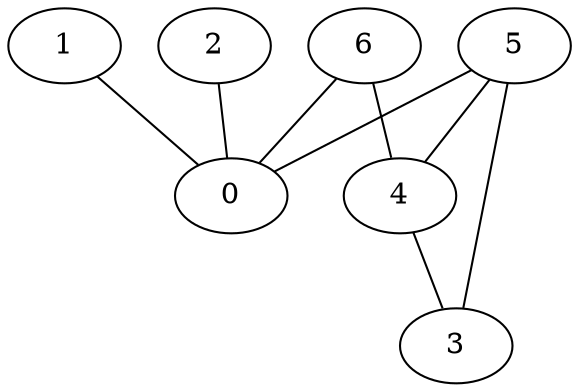 /* Created by igraph 0.8.1 */
graph {
  0;
  1;
  2;
  3;
  4;
  5;
  6;

  1 -- 0;
  2 -- 0;
  5 -- 0;
  6 -- 0;
  4 -- 3;
  5 -- 3;
  5 -- 4;
  6 -- 4;
}
